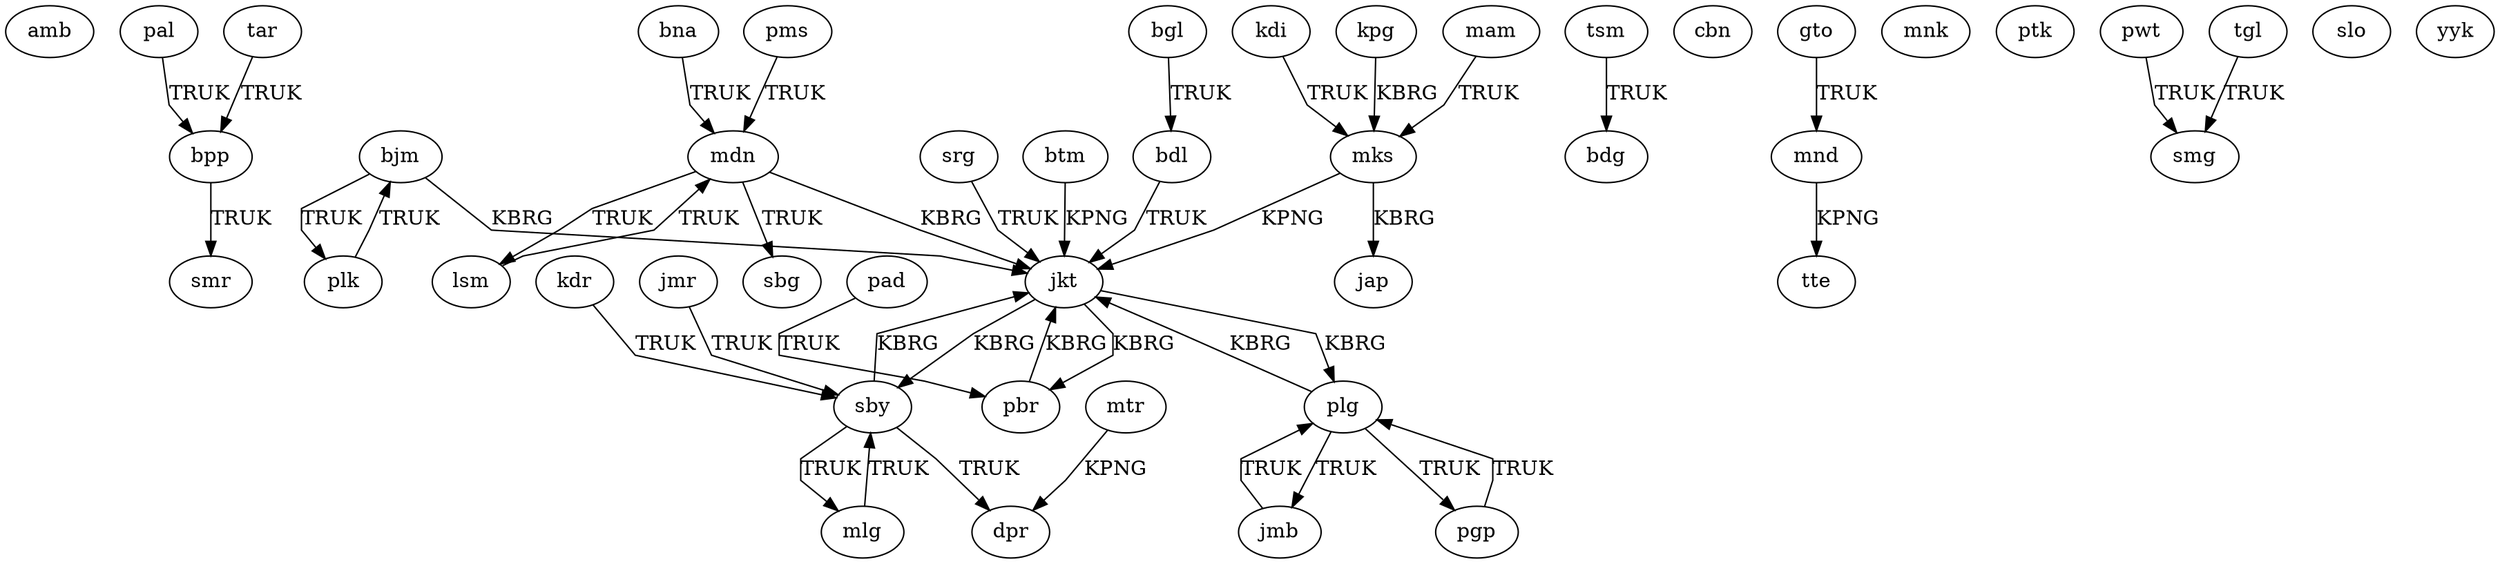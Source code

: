 digraph one_period_test {
    splines=polyline
    overlap=false
    amb [
        pos = "815320.2756122826,-23500.87690901832!"
    ];
    bpp [
        pos = "743095.2151610669,-8124.846125003999!"
    ];
    bna [
        pos = "606265.8314583629,35349.5286314604!"
    ];
    bdg [
        pos = "684452.0929457938,-43978.84177960224!"
    ];
    bjm [
        pos = "728864.9525138234,-21140.162870793116!"
    ];
    btm [
        pos = "661850.7006201401,7182.3357337485595!"
    ];
    bgl [
        pos = "650384.6316209928,-24107.6696010192!"
    ];
    cbn [
        pos = "690576.6845590301,-42736.277819098075!"
    ];
    dpr [
        pos = "732878.0140441032,-55135.020013184156!"
    ];
    gto [
        pos = "782837.6460214463,3405.27659553648!"
    ];
    jkt [
        pos = "679462.0787521425,-39223.88734741344!"
    ];
    jmb [
        pos = "658841.9216802545,-10235.2478498676!"
    ];
    jap [
        pos = "894963.5450705476,-16149.7078923852!"
    ];
    jmr [
        pos = "723061.2611082218,-52018.2081005076!"
    ];
    kdr [
        pos = "712467.6857816868,-49702.27092419232!"
    ];
    kdi [
        pos = "779487.9063970974,-25220.51054401536!"
    ];
    kpg [
        pos = "786199.212416021,-64692.581335265524!"
    ];
    bdl [
        pos = "669556.5359921423,-34623.29344723704!"
    ];
    lsm [
        pos = "617869.3089039004,32962.68171803376!"
    ];
    mks [
        pos = "759537.2574830073,-32655.990935312635!"
    ];
    mlg [
        pos = "716395.7445476479,-50767.379902854715!"
    ];
    mam [
        pos = "756200.9124996278,-17032.23084933216!"
    ];
    mnd [
        pos = "794066.4290734913,9335.40707680056!"
    ];
    mnk [
        pos = "852792.1205141519,-5505.509104396559!"
    ];
    mtr [
        pos = "738473.4680449391,-54578.547385336795!"
    ];
    mdn [
        pos = "627638.4984295036,22839.35058081936!"
    ];
    pad [
        pos = "638357.4557115487,-5998.30073793216!"
    ];
    plk [
        pos = "724628.6796181104,-14080.294061472237!"
    ];
    plg [
        pos = "666294.0730217302,-18926.3560950576!"
    ];
    pal [
        pos = "762438.0066303671,-5655.58581918456!"
    ];
    pgp [
        pos = "675215.287447307,-13668.28434428184!"
    ];
    pbr [
        pos = "645256.4476254623,3273.7630887208798!"
    ];
    pms [
        pos = "630063.1408866732,18799.378918523278!"
    ];
    ptk [
        pos = "695548.105650216,-381.2565527064!"
    ];
    pwt [
        pos = "694811.4112098028,-47209.42322743752!"
    ];
    smr [
        pos = "745060.1706372737,-3185.93434074552!"
    ];
    smg [
        pos = "702346.5146805962,-44489.84806404432!"
    ];
    srg [
        pos = "675169.0731055266,-39281.77898695512!"
    ];
    sbg [
        pos = "628263.552840336,11114.93273815008!"
    ];
    slo [
        pos = "704934.4096912773,-48154.814938964155!"
    ];
    sby [
        pos = "717071.8689291679,-46076.89262653512!"
    ];
    tar [
        pos = "747839.8369116208,21127.32286807464!"
    ];
    tsm [
        pos = "688373.3567571285,-46600.84195428815!"
    ];
    tgl [
        pos = "694117.3265985923,-43684.00066501632!"
    ];
    tte [
        pos = "810208.958471267,5006.5293108348!"
    ];
    yyk [
        pos = "701985.9031374622,-49623.6592208196!"
    ];
    mlg -> sby [label = "TRUK"];
    pbr -> jkt [label = "KBRG"];
    jmb -> plg [label = "TRUK"];
    gto -> mnd [label = "TRUK"];
    plk -> bjm [label = "TRUK"];
    kdr -> sby [label = "TRUK"];
    mks -> jap [label = "KBRG"];
    mks -> jkt [label = "KPNG"];
    mtr -> dpr [label = "KPNG"];
    srg -> jkt [label = "TRUK"];
    kdi -> mks [label = "TRUK"];
    bpp -> smr [label = "TRUK"];
    pwt -> smg [label = "TRUK"];
    btm -> jkt [label = "KPNG"];
    pal -> bpp [label = "TRUK"];
    pgp -> plg [label = "TRUK"];
    jkt -> sby [label = "KBRG"];
    jkt -> pbr [label = "KBRG"];
    jkt -> plg [label = "KBRG"];
    bjm -> plk [label = "TRUK"];
    bjm -> jkt [label = "KBRG"];
    kpg -> mks [label = "KBRG"];
    bgl -> bdl [label = "TRUK"];
    plg -> jmb [label = "TRUK"];
    plg -> pgp [label = "TRUK"];
    plg -> jkt [label = "KBRG"];
    pms -> mdn [label = "TRUK"];
    bna -> mdn [label = "TRUK"];
    tgl -> smg [label = "TRUK"];
    mdn -> lsm [label = "TRUK"];
    mdn -> sbg [label = "TRUK"];
    mdn -> jkt [label = "KBRG"];
    jmr -> sby [label = "TRUK"];
    tar -> bpp [label = "TRUK"];
    sby -> jkt [label = "KBRG"];
    sby -> dpr [label = "TRUK"];
    sby -> mlg [label = "TRUK"];
    mam -> mks [label = "TRUK"];
    pad -> pbr [label = "TRUK"];
    bdl -> jkt [label = "TRUK"];
    lsm -> mdn [label = "TRUK"];
    tsm -> bdg [label = "TRUK"];
    mnd -> tte [label = "KPNG"];
}